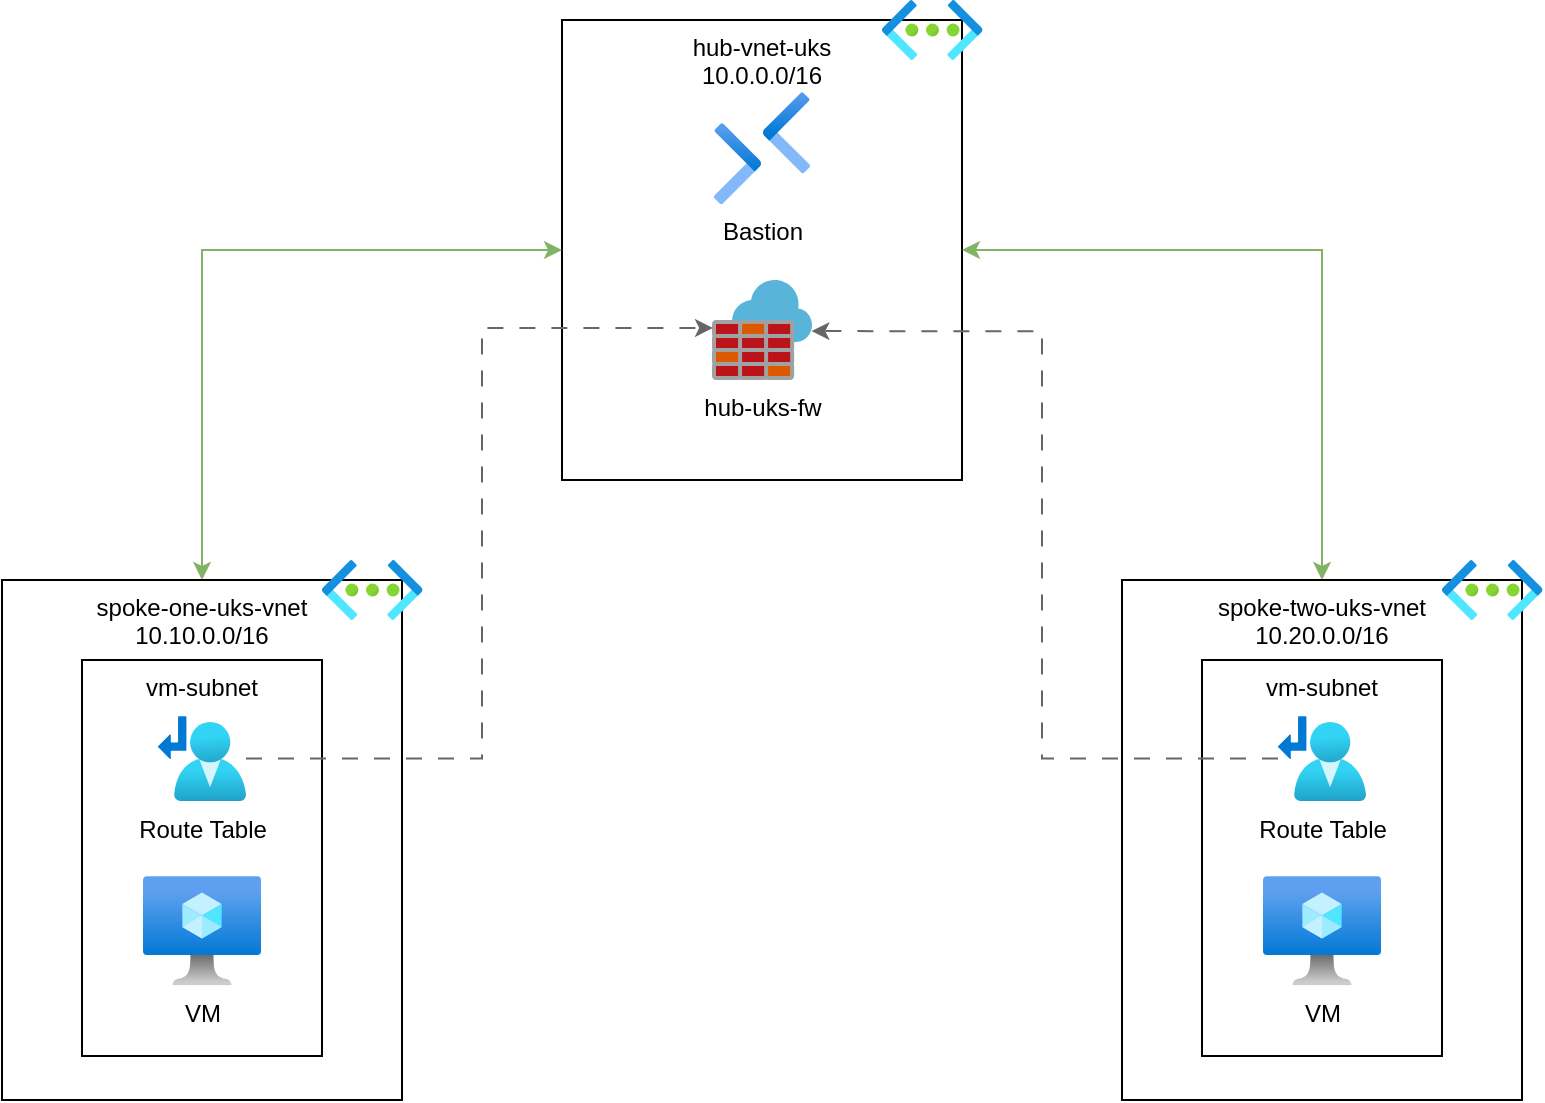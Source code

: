 <mxfile version="24.7.8" pages="2">
  <diagram name="1-hub-and-spoke" id="FtN1lYE8-qC8ZnnNNKp6">
    <mxGraphModel dx="2074" dy="1197" grid="1" gridSize="10" guides="1" tooltips="1" connect="1" arrows="1" fold="1" page="1" pageScale="1" pageWidth="1169" pageHeight="827" math="0" shadow="0">
      <root>
        <mxCell id="0" />
        <mxCell id="1" parent="0" />
        <mxCell id="HiynBKJIJ6nynwn6lv4R-1" value="hub-vnet-uks&lt;div&gt;10.0.0.0/16&lt;br&gt;&lt;/div&gt;" style="rounded=0;whiteSpace=wrap;html=1;verticalAlign=top;" vertex="1" parent="1">
          <mxGeometry x="480" y="80" width="200" height="230" as="geometry" />
        </mxCell>
        <mxCell id="HiynBKJIJ6nynwn6lv4R-2" value="hub-uks-fw" style="image;sketch=0;aspect=fixed;html=1;points=[];align=center;fontSize=12;image=img/lib/mscae/Azure_Firewall.svg;" vertex="1" parent="1">
          <mxGeometry x="555" y="210" width="50" height="50" as="geometry" />
        </mxCell>
        <mxCell id="HiynBKJIJ6nynwn6lv4R-3" value="Bastion" style="image;aspect=fixed;html=1;points=[];align=center;fontSize=12;image=img/lib/azure2/networking/Bastions.svg;" vertex="1" parent="1">
          <mxGeometry x="556" y="116" width="48" height="56.28" as="geometry" />
        </mxCell>
        <mxCell id="HiynBKJIJ6nynwn6lv4R-4" value="" style="image;aspect=fixed;html=1;points=[];align=center;fontSize=12;image=img/lib/azure2/networking/Virtual_Networks.svg;" vertex="1" parent="1">
          <mxGeometry x="640" y="70" width="50.25" height="30" as="geometry" />
        </mxCell>
        <mxCell id="HiynBKJIJ6nynwn6lv4R-5" style="edgeStyle=orthogonalEdgeStyle;rounded=0;orthogonalLoop=1;jettySize=auto;html=1;entryX=0;entryY=0.5;entryDx=0;entryDy=0;exitX=0.5;exitY=0;exitDx=0;exitDy=0;startArrow=classic;startFill=1;fillColor=#d5e8d4;strokeColor=#82b366;" edge="1" parent="1" source="HiynBKJIJ6nynwn6lv4R-6" target="HiynBKJIJ6nynwn6lv4R-1">
          <mxGeometry relative="1" as="geometry" />
        </mxCell>
        <mxCell id="HiynBKJIJ6nynwn6lv4R-6" value="spoke-one-uks-vnet&lt;div&gt;10.10.0.0/16&lt;br&gt;&lt;/div&gt;" style="rounded=0;whiteSpace=wrap;html=1;verticalAlign=top;" vertex="1" parent="1">
          <mxGeometry x="200" y="360" width="200" height="260" as="geometry" />
        </mxCell>
        <mxCell id="HiynBKJIJ6nynwn6lv4R-7" value="" style="image;aspect=fixed;html=1;points=[];align=center;fontSize=12;image=img/lib/azure2/networking/Virtual_Networks.svg;" vertex="1" parent="1">
          <mxGeometry x="360" y="350" width="50.25" height="30" as="geometry" />
        </mxCell>
        <mxCell id="HiynBKJIJ6nynwn6lv4R-8" value="vm-subnet" style="rounded=0;whiteSpace=wrap;html=1;verticalAlign=top;" vertex="1" parent="1">
          <mxGeometry x="240" y="400" width="120" height="198" as="geometry" />
        </mxCell>
        <mxCell id="HiynBKJIJ6nynwn6lv4R-9" value="VM" style="image;aspect=fixed;html=1;points=[];align=center;fontSize=12;image=img/lib/azure2/compute/Virtual_Machine.svg;" vertex="1" parent="1">
          <mxGeometry x="270.5" y="508" width="59" height="54.72" as="geometry" />
        </mxCell>
        <mxCell id="HiynBKJIJ6nynwn6lv4R-10" style="edgeStyle=orthogonalEdgeStyle;rounded=0;orthogonalLoop=1;jettySize=auto;html=1;dashed=1;dashPattern=8 8;fillColor=#f5f5f5;strokeColor=#666666;entryX=0.01;entryY=0.479;entryDx=0;entryDy=0;entryPerimeter=0;" edge="1" parent="1" source="HiynBKJIJ6nynwn6lv4R-11" target="HiynBKJIJ6nynwn6lv4R-2">
          <mxGeometry relative="1" as="geometry">
            <mxPoint x="600" y="380" as="targetPoint" />
            <Array as="points">
              <mxPoint x="440" y="449" />
              <mxPoint x="440" y="234" />
            </Array>
          </mxGeometry>
        </mxCell>
        <mxCell id="HiynBKJIJ6nynwn6lv4R-11" value="Route Table" style="image;aspect=fixed;html=1;points=[];align=center;fontSize=12;image=img/lib/azure2/networking/Route_Tables.svg;" vertex="1" parent="1">
          <mxGeometry x="278" y="428" width="44" height="42.63" as="geometry" />
        </mxCell>
        <mxCell id="HiynBKJIJ6nynwn6lv4R-12" style="edgeStyle=orthogonalEdgeStyle;rounded=0;orthogonalLoop=1;jettySize=auto;html=1;entryX=1;entryY=0.5;entryDx=0;entryDy=0;exitX=0.5;exitY=0;exitDx=0;exitDy=0;startArrow=classic;startFill=1;fillColor=#d5e8d4;strokeColor=#82b366;" edge="1" parent="1" source="HiynBKJIJ6nynwn6lv4R-13" target="HiynBKJIJ6nynwn6lv4R-1">
          <mxGeometry relative="1" as="geometry" />
        </mxCell>
        <mxCell id="HiynBKJIJ6nynwn6lv4R-13" value="spoke-two-uks-vnet&lt;div&gt;10.20.0.0/16&lt;br&gt;&lt;/div&gt;" style="rounded=0;whiteSpace=wrap;html=1;verticalAlign=top;" vertex="1" parent="1">
          <mxGeometry x="760" y="360" width="200" height="260" as="geometry" />
        </mxCell>
        <mxCell id="HiynBKJIJ6nynwn6lv4R-14" value="" style="image;aspect=fixed;html=1;points=[];align=center;fontSize=12;image=img/lib/azure2/networking/Virtual_Networks.svg;" vertex="1" parent="1">
          <mxGeometry x="920" y="350" width="50.25" height="30" as="geometry" />
        </mxCell>
        <mxCell id="HiynBKJIJ6nynwn6lv4R-15" value="vm-subnet" style="rounded=0;whiteSpace=wrap;html=1;verticalAlign=top;" vertex="1" parent="1">
          <mxGeometry x="800" y="400" width="120" height="198" as="geometry" />
        </mxCell>
        <mxCell id="HiynBKJIJ6nynwn6lv4R-16" value="VM" style="image;aspect=fixed;html=1;points=[];align=center;fontSize=12;image=img/lib/azure2/compute/Virtual_Machine.svg;" vertex="1" parent="1">
          <mxGeometry x="830.5" y="508" width="59" height="54.72" as="geometry" />
        </mxCell>
        <mxCell id="HiynBKJIJ6nynwn6lv4R-17" value="Route Table" style="image;aspect=fixed;html=1;points=[];align=center;fontSize=12;image=img/lib/azure2/networking/Route_Tables.svg;" vertex="1" parent="1">
          <mxGeometry x="838" y="428" width="44" height="42.63" as="geometry" />
        </mxCell>
        <mxCell id="HiynBKJIJ6nynwn6lv4R-18" style="edgeStyle=orthogonalEdgeStyle;rounded=0;orthogonalLoop=1;jettySize=auto;html=1;entryX=0.994;entryY=0.511;entryDx=0;entryDy=0;entryPerimeter=0;fillColor=#f5f5f5;strokeColor=#666666;dashed=1;dashPattern=8 8;" edge="1" parent="1" source="HiynBKJIJ6nynwn6lv4R-17" target="HiynBKJIJ6nynwn6lv4R-2">
          <mxGeometry relative="1" as="geometry">
            <Array as="points">
              <mxPoint x="720" y="449" />
              <mxPoint x="720" y="236" />
            </Array>
          </mxGeometry>
        </mxCell>
      </root>
    </mxGraphModel>
  </diagram>
  <diagram name="3-vwan-hub-and-spoke" id="2KxbMYDpn8PGYKLZBT-O">
    <mxGraphModel dx="2074" dy="1197" grid="0" gridSize="10" guides="1" tooltips="1" connect="1" arrows="1" fold="1" page="1" pageScale="1" pageWidth="1169" pageHeight="827" math="0" shadow="0">
      <root>
        <mxCell id="hEh8VFXEYbfgjWeAV4Zx-0" />
        <mxCell id="hEh8VFXEYbfgjWeAV4Zx-1" parent="hEh8VFXEYbfgjWeAV4Zx-0" />
        <mxCell id="LPGihitNi9VFBJ5VpGQf-8" style="edgeStyle=orthogonalEdgeStyle;rounded=0;orthogonalLoop=1;jettySize=auto;html=1;entryX=0.5;entryY=0;entryDx=0;entryDy=0;startArrow=classic;startFill=1;fillColor=#d5e8d4;strokeColor=#82b366;" edge="1" parent="hEh8VFXEYbfgjWeAV4Zx-1" source="hEh8VFXEYbfgjWeAV4Zx-2" target="LPGihitNi9VFBJ5VpGQf-4">
          <mxGeometry relative="1" as="geometry" />
        </mxCell>
        <mxCell id="hEh8VFXEYbfgjWeAV4Zx-2" value="vwan" style="rounded=0;whiteSpace=wrap;html=1;verticalAlign=top;" vertex="1" parent="hEh8VFXEYbfgjWeAV4Zx-1">
          <mxGeometry x="480" y="80" width="200" height="180" as="geometry" />
        </mxCell>
        <mxCell id="hEh8VFXEYbfgjWeAV4Zx-6" style="edgeStyle=orthogonalEdgeStyle;rounded=0;orthogonalLoop=1;jettySize=auto;html=1;entryX=0;entryY=0.5;entryDx=0;entryDy=0;exitX=0.5;exitY=0;exitDx=0;exitDy=0;startArrow=classic;startFill=1;fillColor=#d5e8d4;strokeColor=#82b366;" edge="1" parent="hEh8VFXEYbfgjWeAV4Zx-1" source="hEh8VFXEYbfgjWeAV4Zx-7" target="hEh8VFXEYbfgjWeAV4Zx-2">
          <mxGeometry relative="1" as="geometry" />
        </mxCell>
        <mxCell id="hEh8VFXEYbfgjWeAV4Zx-7" value="bastion-uks-vnet&lt;div&gt;10.2.0.0/16&lt;br&gt;&lt;/div&gt;" style="rounded=0;whiteSpace=wrap;html=1;verticalAlign=top;" vertex="1" parent="hEh8VFXEYbfgjWeAV4Zx-1">
          <mxGeometry x="200" y="360" width="200" height="200" as="geometry" />
        </mxCell>
        <mxCell id="hEh8VFXEYbfgjWeAV4Zx-8" value="" style="image;aspect=fixed;html=1;points=[];align=center;fontSize=12;image=img/lib/azure2/networking/Virtual_Networks.svg;" vertex="1" parent="hEh8VFXEYbfgjWeAV4Zx-1">
          <mxGeometry x="360" y="350" width="50.25" height="30" as="geometry" />
        </mxCell>
        <mxCell id="hEh8VFXEYbfgjWeAV4Zx-9" value="AzureBastionSubnet&lt;br&gt;10.2.5.0/27" style="rounded=0;whiteSpace=wrap;html=1;verticalAlign=top;" vertex="1" parent="hEh8VFXEYbfgjWeAV4Zx-1">
          <mxGeometry x="240" y="400" width="120" height="140" as="geometry" />
        </mxCell>
        <mxCell id="hEh8VFXEYbfgjWeAV4Zx-13" style="edgeStyle=orthogonalEdgeStyle;rounded=0;orthogonalLoop=1;jettySize=auto;html=1;entryX=1;entryY=0.5;entryDx=0;entryDy=0;exitX=0.5;exitY=0;exitDx=0;exitDy=0;startArrow=classic;startFill=1;fillColor=#d5e8d4;strokeColor=#82b366;" edge="1" parent="hEh8VFXEYbfgjWeAV4Zx-1" source="hEh8VFXEYbfgjWeAV4Zx-14" target="hEh8VFXEYbfgjWeAV4Zx-2">
          <mxGeometry relative="1" as="geometry" />
        </mxCell>
        <mxCell id="hEh8VFXEYbfgjWeAV4Zx-14" value="spoke-two-uks-vnet&lt;div&gt;10.20.0.0/16&lt;br&gt;&lt;/div&gt;" style="rounded=0;whiteSpace=wrap;html=1;verticalAlign=top;" vertex="1" parent="hEh8VFXEYbfgjWeAV4Zx-1">
          <mxGeometry x="760" y="360" width="200" height="200" as="geometry" />
        </mxCell>
        <mxCell id="hEh8VFXEYbfgjWeAV4Zx-15" value="" style="image;aspect=fixed;html=1;points=[];align=center;fontSize=12;image=img/lib/azure2/networking/Virtual_Networks.svg;" vertex="1" parent="hEh8VFXEYbfgjWeAV4Zx-1">
          <mxGeometry x="920" y="350" width="50.25" height="30" as="geometry" />
        </mxCell>
        <mxCell id="hEh8VFXEYbfgjWeAV4Zx-16" value="vm-subnet" style="rounded=0;whiteSpace=wrap;html=1;verticalAlign=top;" vertex="1" parent="hEh8VFXEYbfgjWeAV4Zx-1">
          <mxGeometry x="800" y="400" width="120" height="140" as="geometry" />
        </mxCell>
        <mxCell id="hEh8VFXEYbfgjWeAV4Zx-17" value="VM" style="image;aspect=fixed;html=1;points=[];align=center;fontSize=12;image=img/lib/azure2/compute/Virtual_Machine.svg;" vertex="1" parent="hEh8VFXEYbfgjWeAV4Zx-1">
          <mxGeometry x="830.5" y="446.64" width="59" height="54.72" as="geometry" />
        </mxCell>
        <mxCell id="LPGihitNi9VFBJ5VpGQf-0" value="" style="image;aspect=fixed;html=1;points=[];align=center;fontSize=12;image=img/lib/azure2/networking/Virtual_WAN_Hub.svg;" vertex="1" parent="hEh8VFXEYbfgjWeAV4Zx-1">
          <mxGeometry x="625" y="40" width="65" height="64" as="geometry" />
        </mxCell>
        <mxCell id="LPGihitNi9VFBJ5VpGQf-2" value="vhub-uks&lt;br&gt;10.0.0.0/16" style="rounded=0;whiteSpace=wrap;html=1;verticalAlign=top;" vertex="1" parent="hEh8VFXEYbfgjWeAV4Zx-1">
          <mxGeometry x="520" y="120" width="120" height="120" as="geometry" />
        </mxCell>
        <mxCell id="LPGihitNi9VFBJ5VpGQf-1" value="" style="image;aspect=fixed;html=1;points=[];align=center;fontSize=12;image=img/lib/azure2/networking/Virtual_WANs.svg;" vertex="1" parent="hEh8VFXEYbfgjWeAV4Zx-1">
          <mxGeometry x="547.5" y="163" width="65" height="64" as="geometry" />
        </mxCell>
        <mxCell id="LPGihitNi9VFBJ5VpGQf-4" value="spoke-one-uks-vnet&lt;div&gt;10.10.0.0/16&lt;br&gt;&lt;/div&gt;" style="rounded=0;whiteSpace=wrap;html=1;verticalAlign=top;" vertex="1" parent="hEh8VFXEYbfgjWeAV4Zx-1">
          <mxGeometry x="480" y="360" width="200" height="200" as="geometry" />
        </mxCell>
        <mxCell id="LPGihitNi9VFBJ5VpGQf-5" value="" style="image;aspect=fixed;html=1;points=[];align=center;fontSize=12;image=img/lib/azure2/networking/Virtual_Networks.svg;" vertex="1" parent="hEh8VFXEYbfgjWeAV4Zx-1">
          <mxGeometry x="640" y="350" width="50.25" height="30" as="geometry" />
        </mxCell>
        <mxCell id="LPGihitNi9VFBJ5VpGQf-6" value="vm-subnet" style="rounded=0;whiteSpace=wrap;html=1;verticalAlign=top;" vertex="1" parent="hEh8VFXEYbfgjWeAV4Zx-1">
          <mxGeometry x="520" y="400" width="120" height="140" as="geometry" />
        </mxCell>
        <mxCell id="LPGihitNi9VFBJ5VpGQf-7" value="VM" style="image;aspect=fixed;html=1;points=[];align=center;fontSize=12;image=img/lib/azure2/compute/Virtual_Machine.svg;" vertex="1" parent="hEh8VFXEYbfgjWeAV4Zx-1">
          <mxGeometry x="553.5" y="446.64" width="59" height="54.72" as="geometry" />
        </mxCell>
        <mxCell id="LPGihitNi9VFBJ5VpGQf-9" value="Bastion" style="image;aspect=fixed;html=1;points=[];align=center;fontSize=12;image=img/lib/azure2/networking/Bastions.svg;" vertex="1" parent="hEh8VFXEYbfgjWeAV4Zx-1">
          <mxGeometry x="270" y="440" width="58" height="68" as="geometry" />
        </mxCell>
      </root>
    </mxGraphModel>
  </diagram>
</mxfile>
